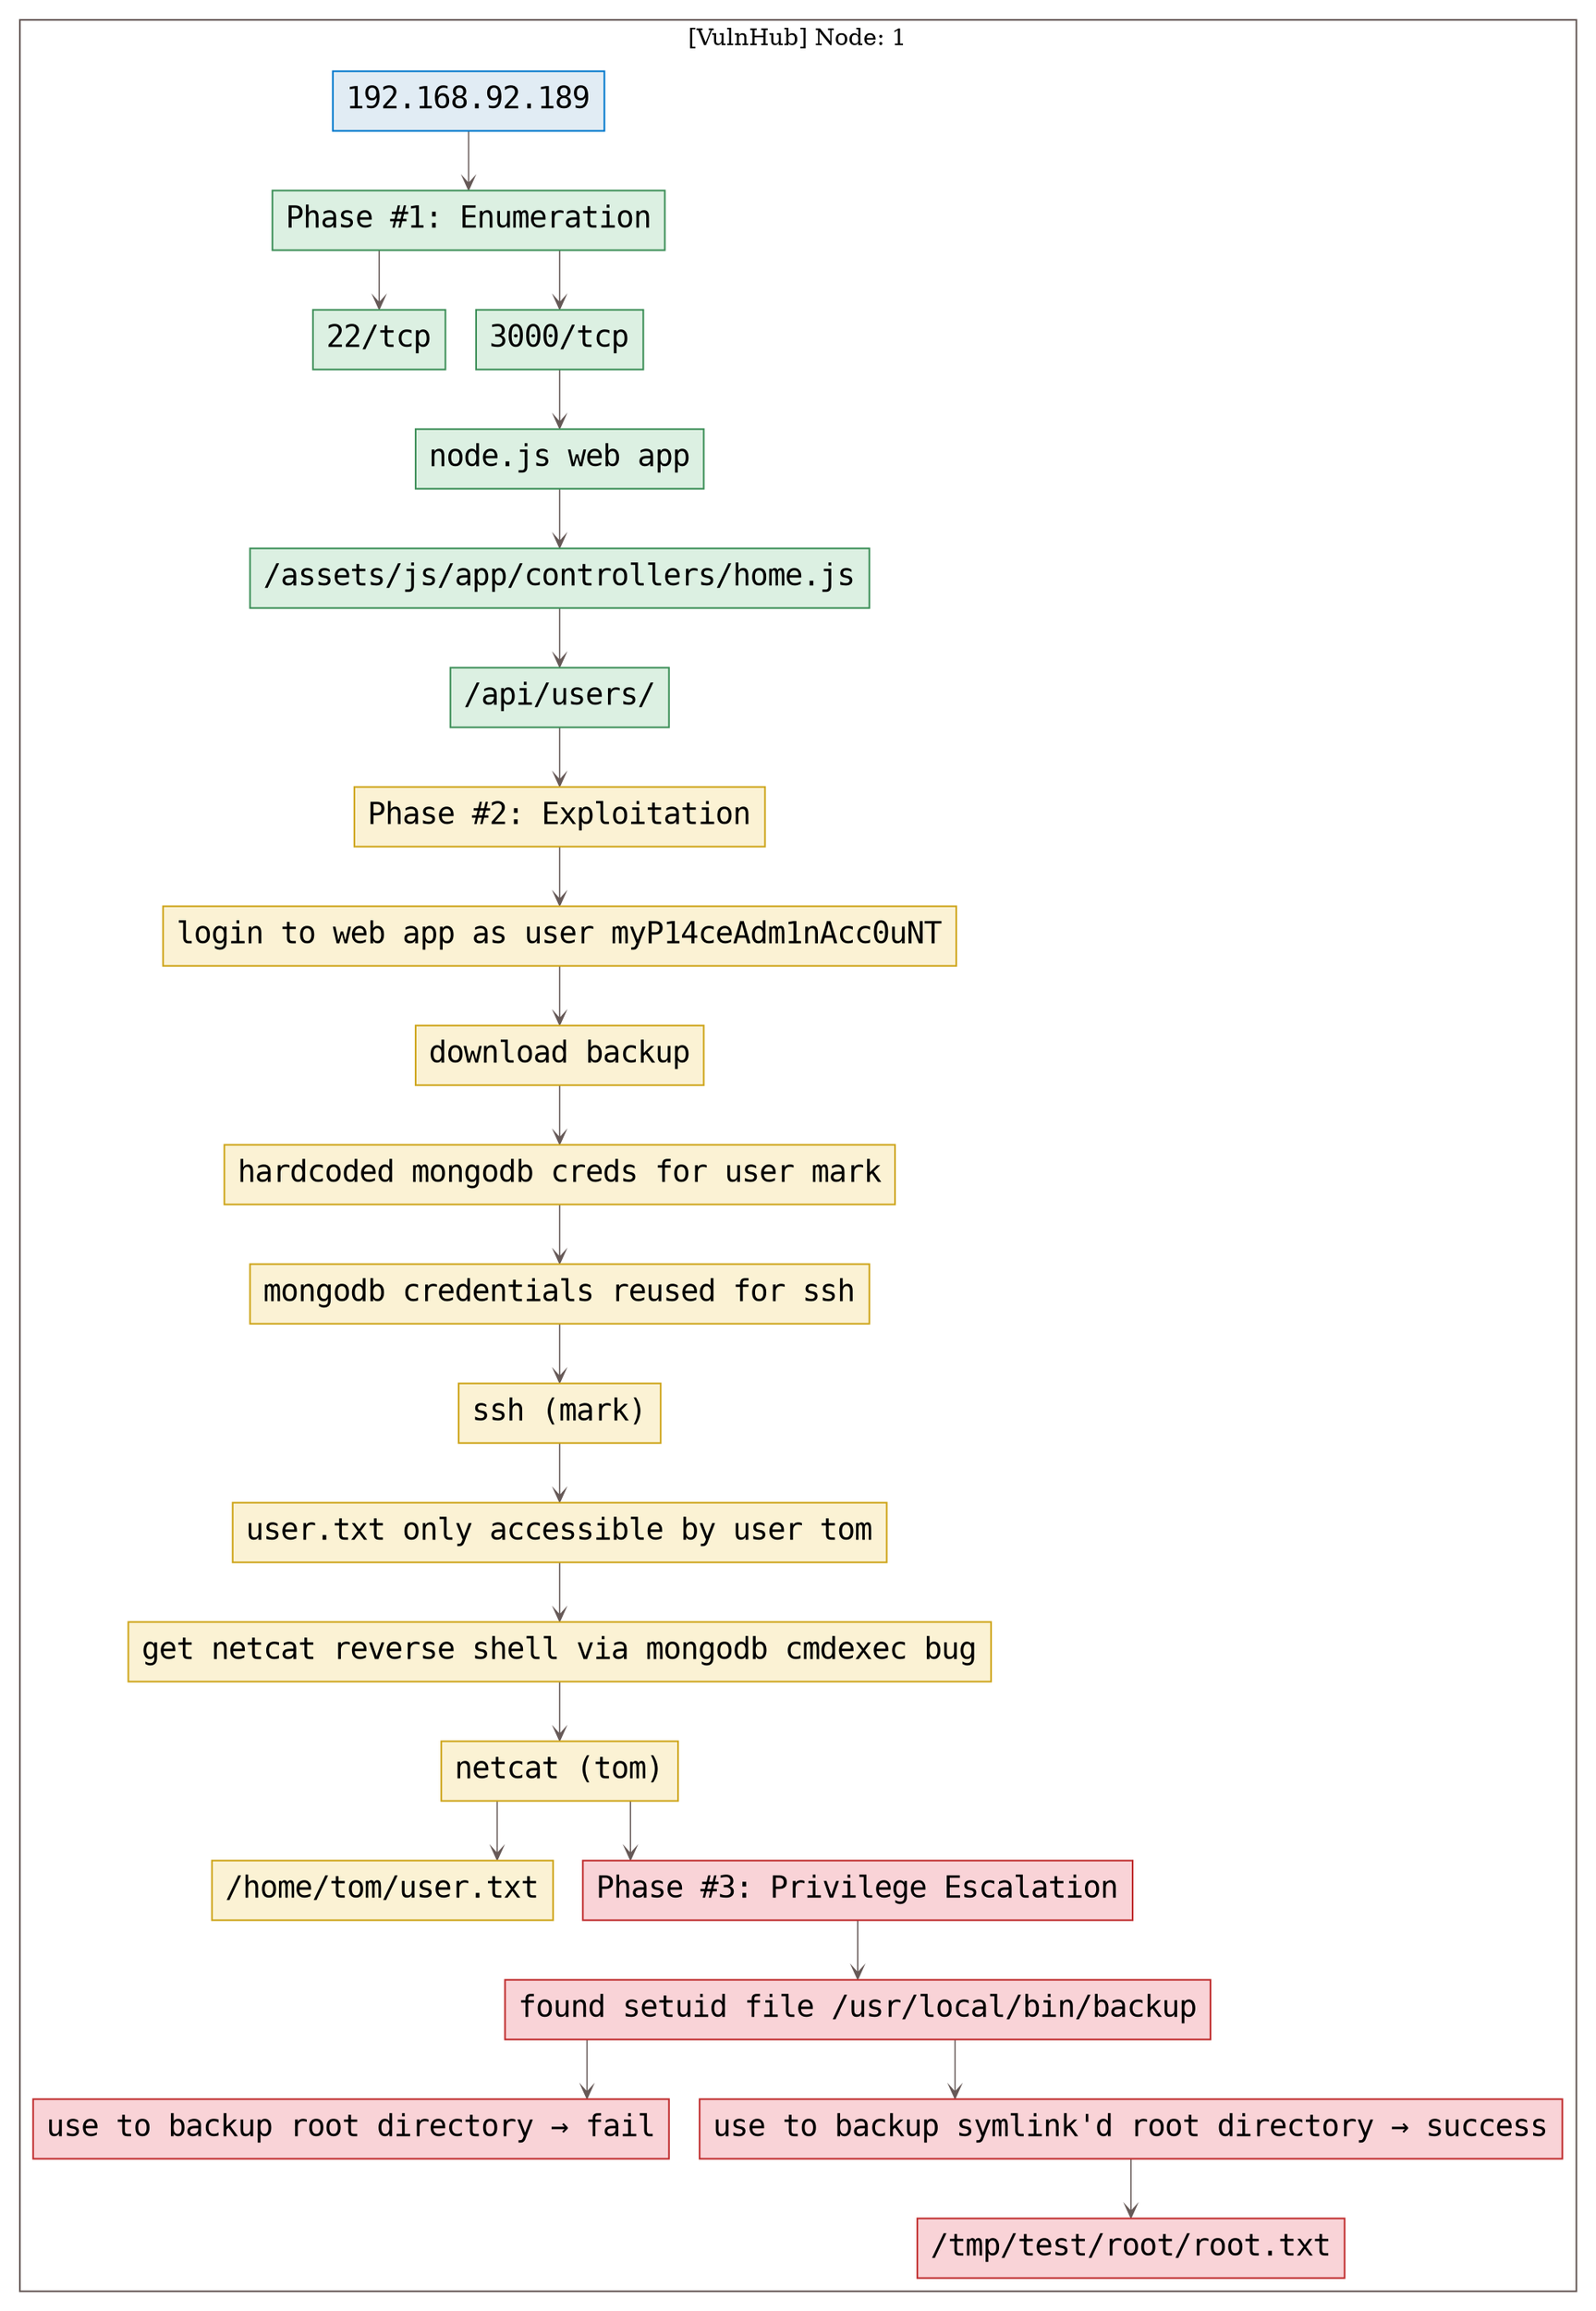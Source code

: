 digraph G {
  #rankdir=LR;
  nodesdictep=1.0; splines="ortho"; K=0.6; overlap=scale; fixedsize=true; resolution=72; bgcolor="#ffffff"; outputorder="edgesfirst";
  node [fontname="courier" fontsize=18 shape=box width=0.25 fillcolor="white" style="filled,solid"];
  edge [style=solid color="#665957" penwidth=0.75 arrowhead=vee arrowsize=0.75 ];

  0[label="192.168.92.189" color="#0077cc" fillcolor="#e1ecf4" tooltip="[VulnHub] Node: 1"];
  10[label="hardcoded mongodb creds for user mark" color="#cea51b" fillcolor="#fbf2d4" tooltip="Phase #2:Exploitation"];
  11[label="mongodb credentials reused for ssh" color="#cea51b" fillcolor="#fbf2d4" tooltip="Phase #2:Exploitation"];
  12[label="ssh (mark)" color="#cea51b" fillcolor="#fbf2d4" tooltip="Phase #2:Exploitation"];
  13[label="user.txt only accessible by user tom" color="#cea51b" fillcolor="#fbf2d4" tooltip="Phase #2:Exploitation"];
  14[label="get netcat reverse shell via mongodb cmdexec bug" color="#cea51b" fillcolor="#fbf2d4" tooltip="Phase #2:Exploitation"];
  15[label="netcat (tom)" color="#cea51b" fillcolor="#fbf2d4" tooltip="Phase #2:Exploitation"];
  16[label="/home/tom/user.txt" color="#cea51b" fillcolor="#fbf2d4" tooltip="Phase #2:Exploitation"];
  17[label="Phase #3: Privilege Escalation" color="#c02d2e" fillcolor="#f9d3d7" tooltip="Phase #3:Privilege Escalation"];
  18[label="found setuid file /usr/local/bin/backup" color="#c02d2e" fillcolor="#f9d3d7" tooltip="Phase #3:Privilege Escalation"];
  19[label="use to backup root directory → fail" color="#c02d2e" fillcolor="#f9d3d7" tooltip="Phase #3:Privilege Escalation"];
  1[label="Phase #1: Enumeration" color="#3d8f58" fillcolor="#dcf0e2" tooltip="Phase #1:Enumeration"];
  20[label="use to backup symlink'd root directory → success" color="#c02d2e" fillcolor="#f9d3d7" tooltip="Phase #3:Privilege Escalation"];
  21[label="/tmp/test/root/root.txt" color="#c02d2e" fillcolor="#f9d3d7" tooltip="Phase #3:Privilege Escalation"];
  2[label="22/tcp" color="#3d8f58" fillcolor="#dcf0e2" tooltip="Phase #1:Enumeration"];
  3[label="3000/tcp" color="#3d8f58" fillcolor="#dcf0e2" tooltip="Phase #1:Enumeration"];
  4[label="node.js web app" color="#3d8f58" fillcolor="#dcf0e2" tooltip="Phase #1:Enumeration"];
  5[label="/assets/js/app/controllers/home.js" color="#3d8f58" fillcolor="#dcf0e2" tooltip="Phase #1:Enumeration"];
  6[label="/api/users/" color="#3d8f58" fillcolor="#dcf0e2" tooltip="Phase #1:Enumeration"];
  7[label="Phase #2: Exploitation" color="#cea51b" fillcolor="#fbf2d4" tooltip="Phase #2:Exploitation"];
  8[label="login to web app as user myP14ceAdm1nAcc0uNT" color="#cea51b" fillcolor="#fbf2d4" tooltip="Phase #2:Exploitation"];
  9[label="download backup" color="#cea51b" fillcolor="#fbf2d4" tooltip="Phase #2:Exploitation"];

  subgraph cluster_0 {
    node [style="filled,solid"];
    label = "[VulnHub] Node: 1";
    color = "#665957";
    0 -> 1 [color="#665957"];
    1 -> 2 [color="#665957"];
    1 -> 3 [color="#665957"];
    10 -> 11 [color="#665957"];
    11 -> 12 [color="#665957"];
    12 -> 13 [color="#665957"];
    13 -> 14 [color="#665957"];
    14 -> 15 [color="#665957"];
    15 -> 16 [color="#665957"];
    15 -> 17 [color="#665957"];
    17 -> 18 [color="#665957"];
    18 -> 19 [color="#665957"];
    18 -> 20 [color="#665957"];
    20 -> 21 [color="#665957"];
    3 -> 4 [color="#665957"];
    4 -> 5 [color="#665957"];
    5 -> 6 [color="#665957"];
    6 -> 7 [color="#665957"];
    7 -> 8 [color="#665957"];
    8 -> 9 [color="#665957"];
    9 -> 10 [color="#665957"];
  }
}
